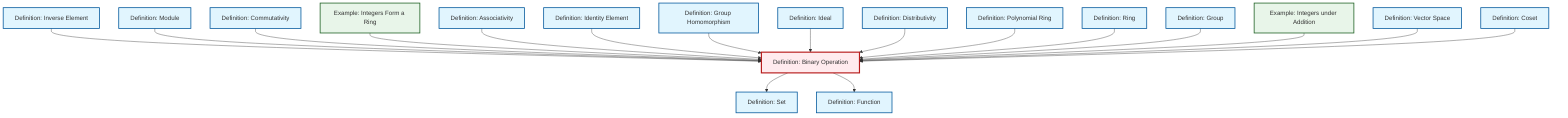 graph TD
    classDef definition fill:#e1f5fe,stroke:#01579b,stroke-width:2px
    classDef theorem fill:#f3e5f5,stroke:#4a148c,stroke-width:2px
    classDef axiom fill:#fff3e0,stroke:#e65100,stroke-width:2px
    classDef example fill:#e8f5e9,stroke:#1b5e20,stroke-width:2px
    classDef current fill:#ffebee,stroke:#b71c1c,stroke-width:3px
    ex-integers-ring["Example: Integers Form a Ring"]:::example
    def-identity-element["Definition: Identity Element"]:::definition
    def-distributivity["Definition: Distributivity"]:::definition
    def-binary-operation["Definition: Binary Operation"]:::definition
    def-module["Definition: Module"]:::definition
    def-set["Definition: Set"]:::definition
    def-ring["Definition: Ring"]:::definition
    ex-integers-addition["Example: Integers under Addition"]:::example
    def-vector-space["Definition: Vector Space"]:::definition
    def-group["Definition: Group"]:::definition
    def-coset["Definition: Coset"]:::definition
    def-associativity["Definition: Associativity"]:::definition
    def-function["Definition: Function"]:::definition
    def-commutativity["Definition: Commutativity"]:::definition
    def-polynomial-ring["Definition: Polynomial Ring"]:::definition
    def-ideal["Definition: Ideal"]:::definition
    def-homomorphism["Definition: Group Homomorphism"]:::definition
    def-inverse-element["Definition: Inverse Element"]:::definition
    def-binary-operation --> def-set
    def-inverse-element --> def-binary-operation
    def-module --> def-binary-operation
    def-commutativity --> def-binary-operation
    ex-integers-ring --> def-binary-operation
    def-associativity --> def-binary-operation
    def-identity-element --> def-binary-operation
    def-homomorphism --> def-binary-operation
    def-ideal --> def-binary-operation
    def-distributivity --> def-binary-operation
    def-polynomial-ring --> def-binary-operation
    def-ring --> def-binary-operation
    def-group --> def-binary-operation
    ex-integers-addition --> def-binary-operation
    def-binary-operation --> def-function
    def-vector-space --> def-binary-operation
    def-coset --> def-binary-operation
    class def-binary-operation current